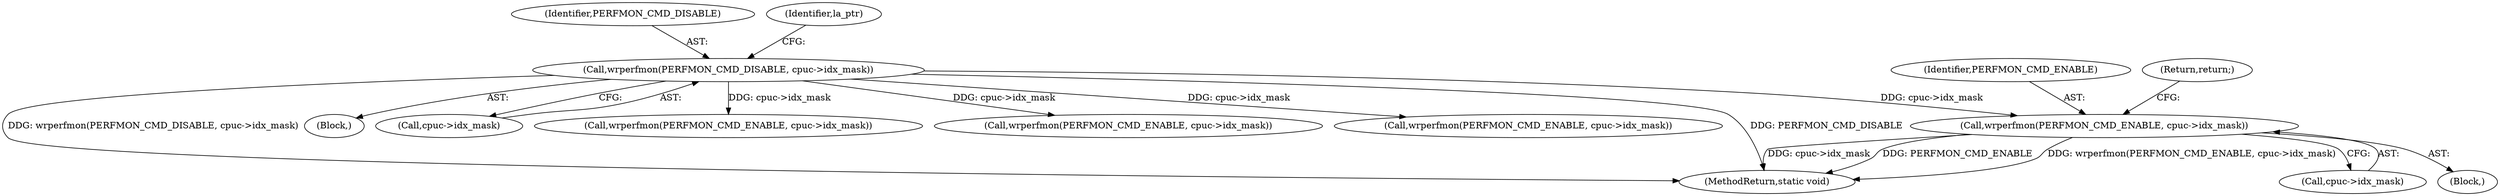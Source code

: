 digraph "0_linux_a8b0ca17b80e92faab46ee7179ba9e99ccb61233@pointer" {
"1000207" [label="(Call,wrperfmon(PERFMON_CMD_ENABLE, cpuc->idx_mask))"];
"1000124" [label="(Call,wrperfmon(PERFMON_CMD_DISABLE, cpuc->idx_mask))"];
"1000201" [label="(Block,)"];
"1000124" [label="(Call,wrperfmon(PERFMON_CMD_DISABLE, cpuc->idx_mask))"];
"1000207" [label="(Call,wrperfmon(PERFMON_CMD_ENABLE, cpuc->idx_mask))"];
"1000261" [label="(MethodReturn,static void)"];
"1000109" [label="(Block,)"];
"1000126" [label="(Call,cpuc->idx_mask)"];
"1000125" [label="(Identifier,PERFMON_CMD_DISABLE)"];
"1000132" [label="(Identifier,la_ptr)"];
"1000209" [label="(Call,cpuc->idx_mask)"];
"1000255" [label="(Call,wrperfmon(PERFMON_CMD_ENABLE, cpuc->idx_mask))"];
"1000184" [label="(Call,wrperfmon(PERFMON_CMD_ENABLE, cpuc->idx_mask))"];
"1000208" [label="(Identifier,PERFMON_CMD_ENABLE)"];
"1000142" [label="(Call,wrperfmon(PERFMON_CMD_ENABLE, cpuc->idx_mask))"];
"1000212" [label="(Return,return;)"];
"1000207" -> "1000201"  [label="AST: "];
"1000207" -> "1000209"  [label="CFG: "];
"1000208" -> "1000207"  [label="AST: "];
"1000209" -> "1000207"  [label="AST: "];
"1000212" -> "1000207"  [label="CFG: "];
"1000207" -> "1000261"  [label="DDG: wrperfmon(PERFMON_CMD_ENABLE, cpuc->idx_mask)"];
"1000207" -> "1000261"  [label="DDG: cpuc->idx_mask"];
"1000207" -> "1000261"  [label="DDG: PERFMON_CMD_ENABLE"];
"1000124" -> "1000207"  [label="DDG: cpuc->idx_mask"];
"1000124" -> "1000109"  [label="AST: "];
"1000124" -> "1000126"  [label="CFG: "];
"1000125" -> "1000124"  [label="AST: "];
"1000126" -> "1000124"  [label="AST: "];
"1000132" -> "1000124"  [label="CFG: "];
"1000124" -> "1000261"  [label="DDG: PERFMON_CMD_DISABLE"];
"1000124" -> "1000261"  [label="DDG: wrperfmon(PERFMON_CMD_DISABLE, cpuc->idx_mask)"];
"1000124" -> "1000142"  [label="DDG: cpuc->idx_mask"];
"1000124" -> "1000184"  [label="DDG: cpuc->idx_mask"];
"1000124" -> "1000255"  [label="DDG: cpuc->idx_mask"];
}
